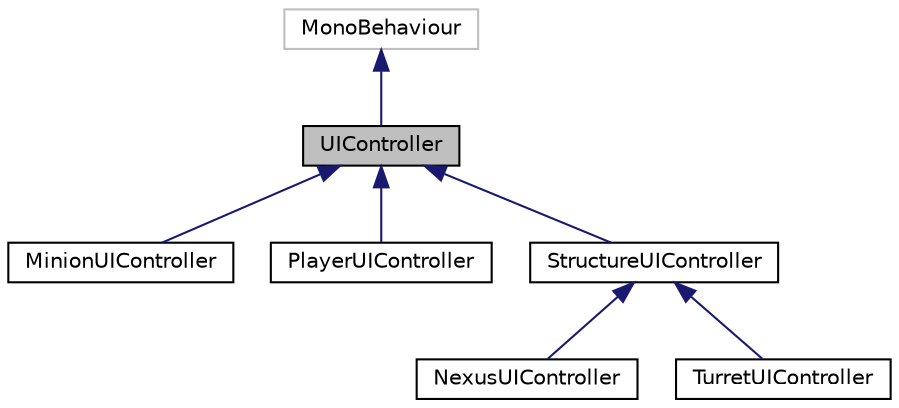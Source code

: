 digraph "UIController"
{
 // INTERACTIVE_SVG=YES
 // LATEX_PDF_SIZE
  edge [fontname="Helvetica",fontsize="10",labelfontname="Helvetica",labelfontsize="10"];
  node [fontname="Helvetica",fontsize="10",shape=record];
  Node1 [label="UIController",height=0.2,width=0.4,color="black", fillcolor="grey75", style="filled", fontcolor="black",tooltip="Base abstract class for all the entities that have UI and Stats in the game."];
  Node2 -> Node1 [dir="back",color="midnightblue",fontsize="10",style="solid",fontname="Helvetica"];
  Node2 [label="MonoBehaviour",height=0.2,width=0.4,color="grey75", fillcolor="white", style="filled",tooltip=" "];
  Node1 -> Node3 [dir="back",color="midnightblue",fontsize="10",style="solid",fontname="Helvetica"];
  Node3 [label="MinionUIController",height=0.2,width=0.4,color="black", fillcolor="white", style="filled",URL="$class_minion_u_i_controller.html",tooltip="UIController for all the Minion entities of the game."];
  Node1 -> Node4 [dir="back",color="midnightblue",fontsize="10",style="solid",fontname="Helvetica"];
  Node4 [label="PlayerUIController",height=0.2,width=0.4,color="black", fillcolor="white", style="filled",URL="$class_player_u_i_controller.html",tooltip="UI Controller for the Player Stats"];
  Node1 -> Node5 [dir="back",color="midnightblue",fontsize="10",style="solid",fontname="Helvetica"];
  Node5 [label="StructureUIController",height=0.2,width=0.4,color="black", fillcolor="white", style="filled",URL="$class_structure_u_i_controller.html",tooltip=" "];
  Node5 -> Node6 [dir="back",color="midnightblue",fontsize="10",style="solid",fontname="Helvetica"];
  Node6 [label="NexusUIController",height=0.2,width=0.4,color="black", fillcolor="white", style="filled",URL="$class_nexus_u_i_controller.html",tooltip=" "];
  Node5 -> Node7 [dir="back",color="midnightblue",fontsize="10",style="solid",fontname="Helvetica"];
  Node7 [label="TurretUIController",height=0.2,width=0.4,color="black", fillcolor="white", style="filled",URL="$class_turret_u_i_controller.html",tooltip=" "];
}
